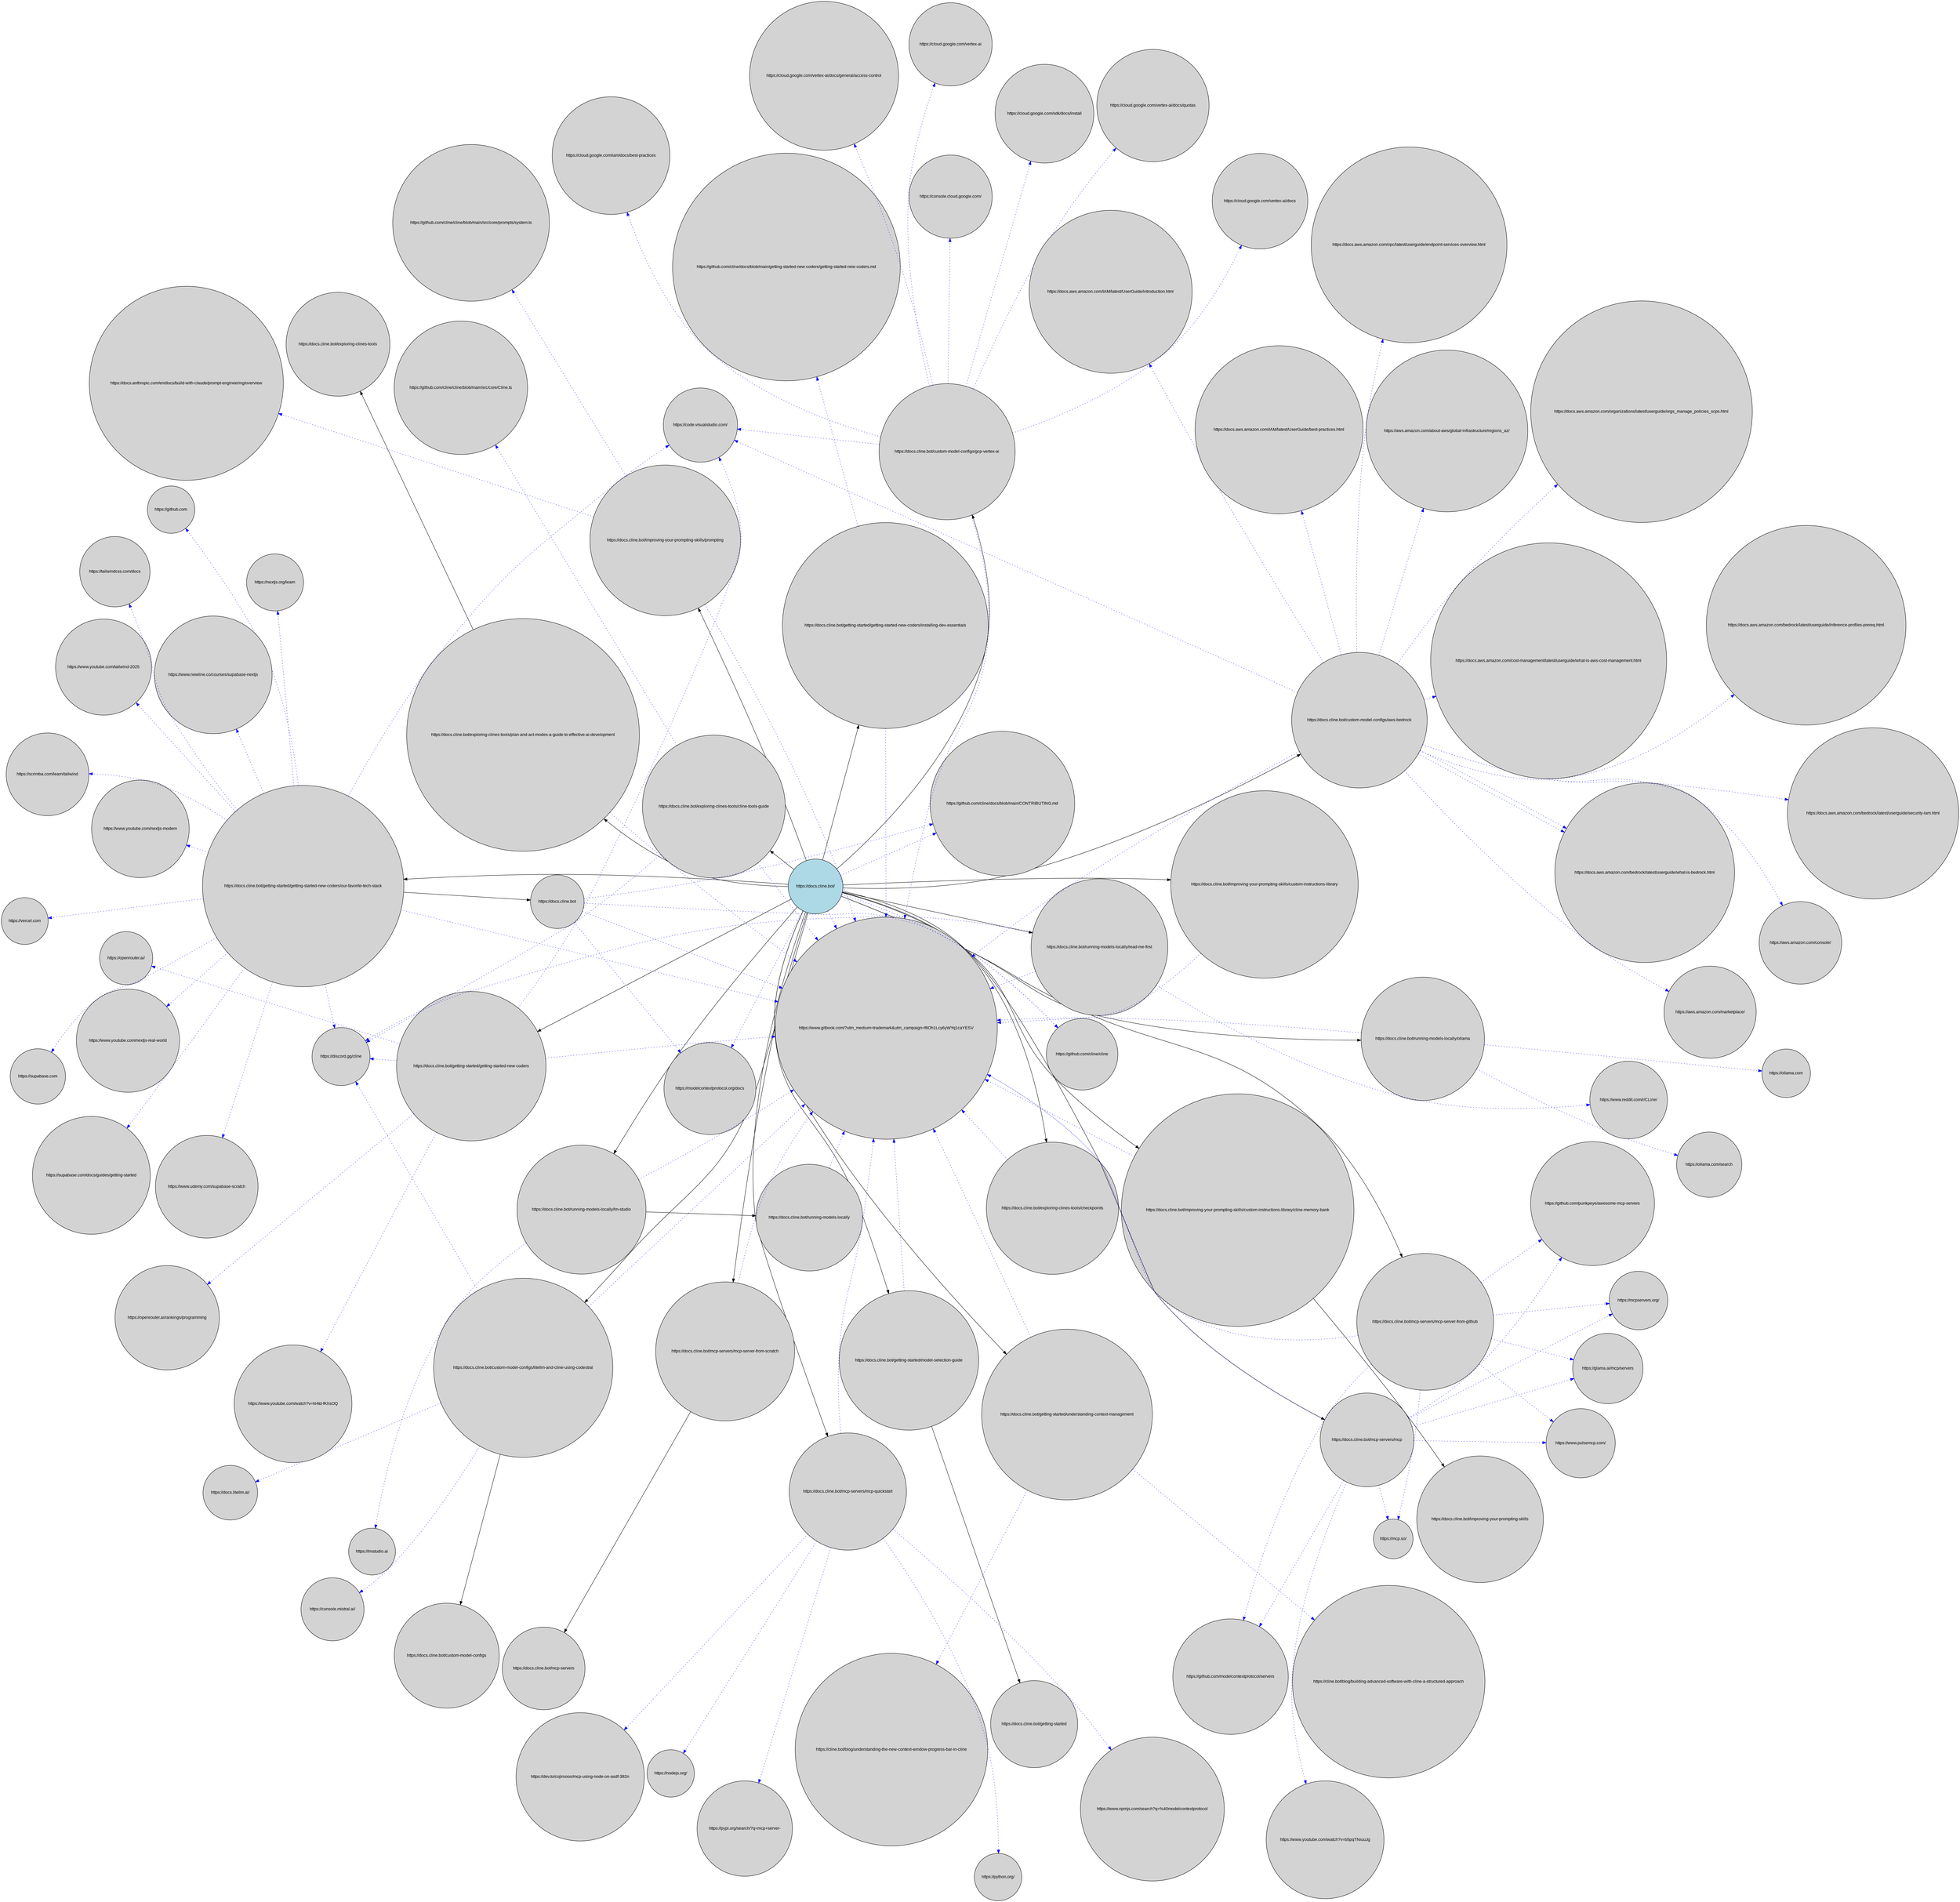 /* DOT Tutorial: Hybrid Site Map Example Potential*/
digraph SiteMap {
    /* General Graph Attributes */
    graph [layout=neato, overlap=false, splines=true]; /* Hybrid layout */
    node [shape=circle, fontname="Arial", fontsize=12, style=filled, fillcolor=lightgray];
    edge [fontname="Arial", fontsize=10];

    /* Hierarchical Structure */
    "https://docs.cline.bot/" -> "https://docs.cline.bot/mcp-servers/mcp-server-from-github";
    "https://docs.cline.bot/" -> "https://docs.cline.bot/running-models-locally/ollama";
    "https://docs.cline.bot/" -> "https://docs.cline.bot/improving-your-prompting-skills/prompting";
    "https://docs.cline.bot/custom-model-configs/litellm-and-cline-using-codestral" -> "https://docs.cline.bot/custom-model-configs";
    "https://docs.cline.bot/" [fillcolor=lightblue];
    "https://docs.cline.bot/getting-started/model-selection-guide" -> "https://docs.cline.bot/getting-started";
    "https://docs.cline.bot/" -> "https://docs.cline.bot/getting-started/getting-started-new-coders";
    "https://docs.cline.bot/" -> "https://docs.cline.bot/running-models-locally/lm-studio";
    "https://docs.cline.bot/getting-started/getting-started-new-coders/our-favorite-tech-stack" -> "https://docs.cline.bot";
    "https://docs.cline.bot/" -> "https://docs.cline.bot/running-models-locally/read-me-first";
    "https://docs.cline.bot/" -> "https://docs.cline.bot/getting-started/understanding-context-management";
    "https://docs.cline.bot/" -> "https://docs.cline.bot/getting-started/getting-started-new-coders/installing-dev-essentials";
    "https://docs.cline.bot/" -> "https://docs.cline.bot/exploring-clines-tools/checkpoints";
    "https://docs.cline.bot/" -> "https://docs.cline.bot/mcp-servers/mcp-quickstart";
    "https://docs.cline.bot/" -> "https://docs.cline.bot/mcp-servers/mcp-server-from-scratch";
    "https://docs.cline.bot/" -> "https://docs.cline.bot/getting-started/model-selection-guide";
    "https://docs.cline.bot/exploring-clines-tools/plan-and-act-modes-a-guide-to-effective-ai-development" -> "https://docs.cline.bot/exploring-clines-tools";
    "https://docs.cline.bot/" -> "https://docs.cline.bot/getting-started/getting-started-new-coders/our-favorite-tech-stack";
    "https://docs.cline.bot/running-models-locally/lm-studio" -> "https://docs.cline.bot/running-models-locally";
    "https://docs.cline.bot/mcp-servers/mcp-server-from-scratch" -> "https://docs.cline.bot/mcp-servers";
    "https://docs.cline.bot/" -> "https://docs.cline.bot/exploring-clines-tools/plan-and-act-modes-a-guide-to-effective-ai-development";
    "https://docs.cline.bot/" -> "https://docs.cline.bot/custom-model-configs/gcp-vertex-ai";
    "https://docs.cline.bot/" -> "https://docs.cline.bot/custom-model-configs/litellm-and-cline-using-codestral";
    "https://docs.cline.bot/" -> "https://docs.cline.bot/improving-your-prompting-skills/custom-instructions-library/cline-memory-bank";
    "https://docs.cline.bot/" -> "https://docs.cline.bot/custom-model-configs/aws-bedrock";
    "https://docs.cline.bot/" -> "https://docs.cline.bot/mcp-servers/mcp";
    "https://docs.cline.bot/" -> "https://docs.cline.bot/improving-your-prompting-skills/custom-instructions-library";
    "https://docs.cline.bot/" -> "https://docs.cline.bot/exploring-clines-tools/cline-tools-guide";
    "https://docs.cline.bot/improving-your-prompting-skills/custom-instructions-library/cline-memory-bank" -> "https://docs.cline.bot/improving-your-prompting-skills";

    /* Cross-Links to Show Page Interconnections */
    edge [color=red, style=dashed];

    /* External Edges to Show Exits */
    "https://docs.cline.bot/" -> "https://www.gitbook.com/?utm_medium=trademark&utm_campaign=f8Oh1Lcy6yWYq1caYESV" [style=dotted, color=blue];
    "https://docs.cline.bot/" -> "https://github.com/cline/docs/blob/main/CONTRIBUTING.md" [style=dotted, color=blue];
    "https://docs.cline.bot/" -> "https://github.com/cline/cline" [style=dotted, color=blue];
    "https://docs.cline.bot/" -> "https://modelcontextprotocol.org/docs" [style=dotted, color=blue];
    "https://docs.cline.bot/running-models-locally/lm-studio" -> "https://www.gitbook.com/?utm_medium=trademark&utm_campaign=f8Oh1Lcy6yWYq1caYESV" [style=dotted, color=blue];
    "https://docs.cline.bot/running-models-locally/lm-studio" -> "https://lmstudio.ai" [style=dotted, color=blue];
    "https://docs.cline.bot/running-models-locally" -> "https://www.gitbook.com/?utm_medium=trademark&utm_campaign=f8Oh1Lcy6yWYq1caYESV" [style=dotted, color=blue];
    "https://docs.cline.bot/running-models-locally/ollama" -> "https://www.gitbook.com/?utm_medium=trademark&utm_campaign=f8Oh1Lcy6yWYq1caYESV" [style=dotted, color=blue];
    "https://docs.cline.bot/running-models-locally/ollama" -> "https://ollama.com" [style=dotted, color=blue];
    "https://docs.cline.bot/running-models-locally/ollama" -> "https://ollama.com/search" [style=dotted, color=blue];
    "https://docs.cline.bot/running-models-locally/read-me-first" -> "https://www.gitbook.com/?utm_medium=trademark&utm_campaign=f8Oh1Lcy6yWYq1caYESV" [style=dotted, color=blue];
    "https://docs.cline.bot/running-models-locally/read-me-first" -> "https://discord.gg/cline" [style=dotted, color=blue];
    "https://docs.cline.bot/running-models-locally/read-me-first" -> "https://www.reddit.com/r/CLine/" [style=dotted, color=blue];
    "https://docs.cline.bot/custom-model-configs/litellm-and-cline-using-codestral" -> "https://www.gitbook.com/?utm_medium=trademark&utm_campaign=f8Oh1Lcy6yWYq1caYESV" [style=dotted, color=blue];
    "https://docs.cline.bot/custom-model-configs/litellm-and-cline-using-codestral" -> "https://docs.litellm.ai/" [style=dotted, color=blue];
    "https://docs.cline.bot/custom-model-configs/litellm-and-cline-using-codestral" -> "https://console.mistral.ai/" [style=dotted, color=blue];
    "https://docs.cline.bot/custom-model-configs/litellm-and-cline-using-codestral" -> "https://discord.gg/cline" [style=dotted, color=blue];
    "https://docs.cline.bot/custom-model-configs/gcp-vertex-ai" -> "https://www.gitbook.com/?utm_medium=trademark&utm_campaign=f8Oh1Lcy6yWYq1caYESV" [style=dotted, color=blue];
    "https://docs.cline.bot/custom-model-configs/gcp-vertex-ai" -> "https://cloud.google.com/vertex-ai" [style=dotted, color=blue];
    "https://docs.cline.bot/custom-model-configs/gcp-vertex-ai" -> "https://console.cloud.google.com/" [style=dotted, color=blue];
    "https://docs.cline.bot/custom-model-configs/gcp-vertex-ai" -> "https://cloud.google.com/vertex-ai/docs/general/access-control" [style=dotted, color=blue];
    "https://docs.cline.bot/custom-model-configs/gcp-vertex-ai" -> "https://code.visualstudio.com/" [style=dotted, color=blue];
    "https://docs.cline.bot/custom-model-configs/gcp-vertex-ai" -> "https://cloud.google.com/sdk/docs/install" [style=dotted, color=blue];
    "https://docs.cline.bot/custom-model-configs/gcp-vertex-ai" -> "https://cloud.google.com/iam/docs/best-practices" [style=dotted, color=blue];
    "https://docs.cline.bot/custom-model-configs/gcp-vertex-ai" -> "https://cloud.google.com/vertex-ai/docs/quotas" [style=dotted, color=blue];
    "https://docs.cline.bot/custom-model-configs/gcp-vertex-ai" -> "https://cloud.google.com/vertex-ai/docs" [style=dotted, color=blue];
    "https://docs.cline.bot/custom-model-configs/aws-bedrock" -> "https://www.gitbook.com/?utm_medium=trademark&utm_campaign=f8Oh1Lcy6yWYq1caYESV" [style=dotted, color=blue];
    "https://docs.cline.bot/custom-model-configs/aws-bedrock" -> "https://docs.aws.amazon.com/bedrock/latest/userguide/what-is-bedrock.html" [style=dotted, color=blue];
    "https://docs.cline.bot/custom-model-configs/aws-bedrock" -> "https://aws.amazon.com/console/" [style=dotted, color=blue];
    "https://docs.cline.bot/custom-model-configs/aws-bedrock" -> "https://docs.aws.amazon.com/IAM/latest/UserGuide/introduction.html" [style=dotted, color=blue];
    "https://docs.cline.bot/custom-model-configs/aws-bedrock" -> "https://docs.aws.amazon.com/bedrock/latest/userguide/security-iam.html" [style=dotted, color=blue];
    "https://docs.cline.bot/custom-model-configs/aws-bedrock" -> "https://docs.aws.amazon.com/organizations/latest/userguide/orgs_manage_policies_scps.html" [style=dotted, color=blue];
    "https://docs.cline.bot/custom-model-configs/aws-bedrock" -> "https://aws.amazon.com/about-aws/global-infrastructure/regions_az/" [style=dotted, color=blue];
    "https://docs.cline.bot/custom-model-configs/aws-bedrock" -> "https://docs.aws.amazon.com/bedrock/latest/userguide/inference-profiles-prereq.html" [style=dotted, color=blue];
    "https://docs.cline.bot/custom-model-configs/aws-bedrock" -> "https://aws.amazon.com/marketplace/" [style=dotted, color=blue];
    "https://docs.cline.bot/custom-model-configs/aws-bedrock" -> "https://code.visualstudio.com/" [style=dotted, color=blue];
    "https://docs.cline.bot/custom-model-configs/aws-bedrock" -> "https://docs.aws.amazon.com/IAM/latest/UserGuide/best-practices.html" [style=dotted, color=blue];
    "https://docs.cline.bot/custom-model-configs/aws-bedrock" -> "https://docs.aws.amazon.com/vpc/latest/userguide/endpoint-services-overview.html" [style=dotted, color=blue];
    "https://docs.cline.bot/custom-model-configs/aws-bedrock" -> "https://docs.aws.amazon.com/cost-management/latest/userguide/what-is-aws-cost-management.html" [style=dotted, color=blue];
    "https://docs.cline.bot/custom-model-configs/aws-bedrock" -> "https://docs.aws.amazon.com/bedrock/latest/userguide/what-is-bedrock.html" [style=dotted, color=blue];
    "https://docs.cline.bot/mcp-servers/mcp-server-from-scratch" -> "https://www.gitbook.com/?utm_medium=trademark&utm_campaign=f8Oh1Lcy6yWYq1caYESV" [style=dotted, color=blue];
    "https://docs.cline.bot/mcp-servers/mcp-server-from-github" -> "https://www.gitbook.com/?utm_medium=trademark&utm_campaign=f8Oh1Lcy6yWYq1caYESV" [style=dotted, color=blue];
    "https://docs.cline.bot/mcp-servers/mcp-server-from-github" -> "https://github.com/modelcontextprotocol/servers" [style=dotted, color=blue];
    "https://docs.cline.bot/mcp-servers/mcp-server-from-github" -> "https://github.com/punkpeye/awesome-mcp-servers" [style=dotted, color=blue];
    "https://docs.cline.bot/mcp-servers/mcp-server-from-github" -> "https://mcpservers.org/" [style=dotted, color=blue];
    "https://docs.cline.bot/mcp-servers/mcp-server-from-github" -> "https://mcp.so/" [style=dotted, color=blue];
    "https://docs.cline.bot/mcp-servers/mcp-server-from-github" -> "https://glama.ai/mcp/servers" [style=dotted, color=blue];
    "https://docs.cline.bot/mcp-servers/mcp-server-from-github" -> "https://www.pulsemcp.com/" [style=dotted, color=blue];
    "https://docs.cline.bot/mcp-servers/mcp-quickstart" -> "https://www.gitbook.com/?utm_medium=trademark&utm_campaign=f8Oh1Lcy6yWYq1caYESV" [style=dotted, color=blue];
    "https://docs.cline.bot/mcp-servers/mcp-quickstart" -> "https://nodejs.org/" [style=dotted, color=blue];
    "https://docs.cline.bot/mcp-servers/mcp-quickstart" -> "https://python.org/" [style=dotted, color=blue];
    "https://docs.cline.bot/mcp-servers/mcp-quickstart" -> "https://www.npmjs.com/search?q=%40modelcontextprotocol" [style=dotted, color=blue];
    "https://docs.cline.bot/mcp-servers/mcp-quickstart" -> "https://pypi.org/search/?q=mcp+server-" [style=dotted, color=blue];
    "https://docs.cline.bot/mcp-servers/mcp-quickstart" -> "https://dev.to/cojiroooo/mcp-using-node-on-asdf-382n" [style=dotted, color=blue];
    "https://docs.cline.bot/mcp-servers/mcp" -> "https://www.gitbook.com/?utm_medium=trademark&utm_campaign=f8Oh1Lcy6yWYq1caYESV" [style=dotted, color=blue];
    "https://docs.cline.bot/mcp-servers/mcp" -> "https://github.com/modelcontextprotocol/servers" [style=dotted, color=blue];
    "https://docs.cline.bot/mcp-servers/mcp" -> "https://github.com/punkpeye/awesome-mcp-servers" [style=dotted, color=blue];
    "https://docs.cline.bot/mcp-servers/mcp" -> "https://mcpservers.org/" [style=dotted, color=blue];
    "https://docs.cline.bot/mcp-servers/mcp" -> "https://mcp.so/" [style=dotted, color=blue];
    "https://docs.cline.bot/mcp-servers/mcp" -> "https://glama.ai/mcp/servers" [style=dotted, color=blue];
    "https://docs.cline.bot/mcp-servers/mcp" -> "https://www.pulsemcp.com/" [style=dotted, color=blue];
    "https://docs.cline.bot/mcp-servers/mcp" -> "https://www.youtube.com/watch?v=b5pqTNiuuJg" [style=dotted, color=blue];
    "https://docs.cline.bot/exploring-clines-tools/plan-and-act-modes-a-guide-to-effective-ai-development" -> "https://www.gitbook.com/?utm_medium=trademark&utm_campaign=f8Oh1Lcy6yWYq1caYESV" [style=dotted, color=blue];
    "https://docs.cline.bot/exploring-clines-tools/checkpoints" -> "https://www.gitbook.com/?utm_medium=trademark&utm_campaign=f8Oh1Lcy6yWYq1caYESV" [style=dotted, color=blue];
    "https://docs.cline.bot/exploring-clines-tools/cline-tools-guide" -> "https://www.gitbook.com/?utm_medium=trademark&utm_campaign=f8Oh1Lcy6yWYq1caYESV" [style=dotted, color=blue];
    "https://docs.cline.bot/exploring-clines-tools/cline-tools-guide" -> "https://github.com/cline/cline/blob/main/src/core/Cline.ts" [style=dotted, color=blue];
    "https://docs.cline.bot/exploring-clines-tools/cline-tools-guide" -> "https://discord.gg/cline" [style=dotted, color=blue];
    "https://docs.cline.bot/improving-your-prompting-skills/custom-instructions-library/cline-memory-bank" -> "https://www.gitbook.com/?utm_medium=trademark&utm_campaign=f8Oh1Lcy6yWYq1caYESV" [style=dotted, color=blue];
    "https://docs.cline.bot/improving-your-prompting-skills/custom-instructions-library" -> "https://www.gitbook.com/?utm_medium=trademark&utm_campaign=f8Oh1Lcy6yWYq1caYESV" [style=dotted, color=blue];
    "https://docs.cline.bot/improving-your-prompting-skills/prompting" -> "https://www.gitbook.com/?utm_medium=trademark&utm_campaign=f8Oh1Lcy6yWYq1caYESV" [style=dotted, color=blue];
    "https://docs.cline.bot/improving-your-prompting-skills/prompting" -> "https://github.com/cline/cline/blob/main/src/core/prompts/system.ts" [style=dotted, color=blue];
    "https://docs.cline.bot/improving-your-prompting-skills/prompting" -> "https://docs.anthropic.com/en/docs/build-with-claude/prompt-engineering/overview" [style=dotted, color=blue];
    "https://docs.cline.bot/getting-started/model-selection-guide" -> "https://www.gitbook.com/?utm_medium=trademark&utm_campaign=f8Oh1Lcy6yWYq1caYESV" [style=dotted, color=blue];
    "https://docs.cline.bot/getting-started/understanding-context-management" -> "https://www.gitbook.com/?utm_medium=trademark&utm_campaign=f8Oh1Lcy6yWYq1caYESV" [style=dotted, color=blue];
    "https://docs.cline.bot/getting-started/understanding-context-management" -> "https://cline.bot/blog/understanding-the-new-context-window-progress-bar-in-cline" [style=dotted, color=blue];
    "https://docs.cline.bot/getting-started/understanding-context-management" -> "https://cline.bot/blog/building-advanced-software-with-cline-a-structured-approach" [style=dotted, color=blue];
    "https://docs.cline.bot/getting-started/getting-started-new-coders/our-favorite-tech-stack" -> "https://www.gitbook.com/?utm_medium=trademark&utm_campaign=f8Oh1Lcy6yWYq1caYESV" [style=dotted, color=blue];
    "https://docs.cline.bot/getting-started/getting-started-new-coders/our-favorite-tech-stack" -> "https://code.visualstudio.com/" [style=dotted, color=blue];
    "https://docs.cline.bot/getting-started/getting-started-new-coders/our-favorite-tech-stack" -> "https://github.com" [style=dotted, color=blue];
    "https://docs.cline.bot/getting-started/getting-started-new-coders/our-favorite-tech-stack" -> "https://supabase.com" [style=dotted, color=blue];
    "https://docs.cline.bot/getting-started/getting-started-new-coders/our-favorite-tech-stack" -> "https://vercel.com" [style=dotted, color=blue];
    "https://docs.cline.bot/getting-started/getting-started-new-coders/our-favorite-tech-stack" -> "https://nextjs.org/learn" [style=dotted, color=blue];
    "https://docs.cline.bot/getting-started/getting-started-new-coders/our-favorite-tech-stack" -> "https://www.youtube.com/nextjs-modern" [style=dotted, color=blue];
    "https://docs.cline.bot/getting-started/getting-started-new-coders/our-favorite-tech-stack" -> "https://www.youtube.com/nextjs-real-world" [style=dotted, color=blue];
    "https://docs.cline.bot/getting-started/getting-started-new-coders/our-favorite-tech-stack" -> "https://www.udemy.com/supabase-scratch" [style=dotted, color=blue];
    "https://docs.cline.bot/getting-started/getting-started-new-coders/our-favorite-tech-stack" -> "https://supabase.com/docs/guides/getting-started" [style=dotted, color=blue];
    "https://docs.cline.bot/getting-started/getting-started-new-coders/our-favorite-tech-stack" -> "https://www.newline.co/courses/supabase-nextjs" [style=dotted, color=blue];
    "https://docs.cline.bot/getting-started/getting-started-new-coders/our-favorite-tech-stack" -> "https://www.youtube.com/tailwind-2025" [style=dotted, color=blue];
    "https://docs.cline.bot/getting-started/getting-started-new-coders/our-favorite-tech-stack" -> "https://tailwindcss.com/docs" [style=dotted, color=blue];
    "https://docs.cline.bot/getting-started/getting-started-new-coders/our-favorite-tech-stack" -> "https://scrimba.com/learn/tailwind" [style=dotted, color=blue];
    "https://docs.cline.bot/getting-started/getting-started-new-coders/our-favorite-tech-stack" -> "https://discord.gg/cline" [style=dotted, color=blue];
    "https://docs.cline.bot" -> "https://www.gitbook.com/?utm_medium=trademark&utm_campaign=f8Oh1Lcy6yWYq1caYESV" [style=dotted, color=blue];
    "https://docs.cline.bot" -> "https://github.com/cline/docs/blob/main/CONTRIBUTING.md" [style=dotted, color=blue];
    "https://docs.cline.bot" -> "https://github.com/cline/cline" [style=dotted, color=blue];
    "https://docs.cline.bot" -> "https://modelcontextprotocol.org/docs" [style=dotted, color=blue];
    "https://docs.cline.bot/getting-started/getting-started-new-coders/installing-dev-essentials" -> "https://www.gitbook.com/?utm_medium=trademark&utm_campaign=f8Oh1Lcy6yWYq1caYESV" [style=dotted, color=blue];
    "https://docs.cline.bot/getting-started/getting-started-new-coders/installing-dev-essentials" -> "https://github.com/cline/docs/blob/main/getting-started-new-coders/getting-started-new-coders.md" [style=dotted, color=blue];
    "https://docs.cline.bot/getting-started/getting-started-new-coders" -> "https://www.gitbook.com/?utm_medium=trademark&utm_campaign=f8Oh1Lcy6yWYq1caYESV" [style=dotted, color=blue];
    "https://docs.cline.bot/getting-started/getting-started-new-coders" -> "https://code.visualstudio.com/" [style=dotted, color=blue];
    "https://docs.cline.bot/getting-started/getting-started-new-coders" -> "https://www.youtube.com/watch?v=N4td-fKhsOQ" [style=dotted, color=blue];
    "https://docs.cline.bot/getting-started/getting-started-new-coders" -> "https://openrouter.ai/" [style=dotted, color=blue];
    "https://docs.cline.bot/getting-started/getting-started-new-coders" -> "https://openrouter.ai/rankings/programming" [style=dotted, color=blue];
    "https://docs.cline.bot/getting-started/getting-started-new-coders" -> "https://discord.gg/cline" [style=dotted, color=blue];
}
